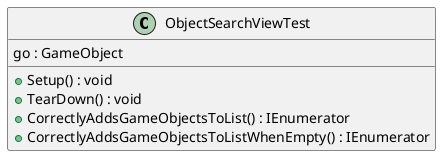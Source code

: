 @startuml
class ObjectSearchViewTest {
    go : GameObject
    + Setup() : void
    + TearDown() : void
    + CorrectlyAddsGameObjectsToList() : IEnumerator
    + CorrectlyAddsGameObjectsToListWhenEmpty() : IEnumerator
}
@enduml
